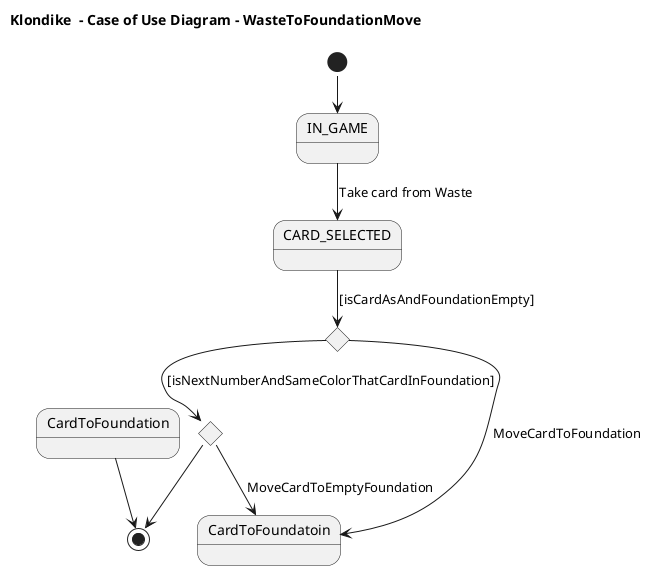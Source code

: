 @startuml UseCaseWasteToFoundationMove
!pragma layout smetana
title Klondike  - Case of Use Diagram - WasteToFoundationMove


state IN_GAME
state CARD_SELECTED
state if <<choice>>
state if2 <<choice>>

state CardToFoundatoin


[*] --> IN_GAME
IN_GAME --> CARD_SELECTED: Take card from Waste
CARD_SELECTED --> if: [isCardAsAndFoundationEmpty]
if --> if2:[isNextNumberAndSameColorThatCardInFoundation]
if --> CardToFoundatoin: MoveCardToFoundation
if2 --> CardToFoundatoin: MoveCardToEmptyFoundation
if2 --> [*]


CardToFoundation--> [*]

@enduml